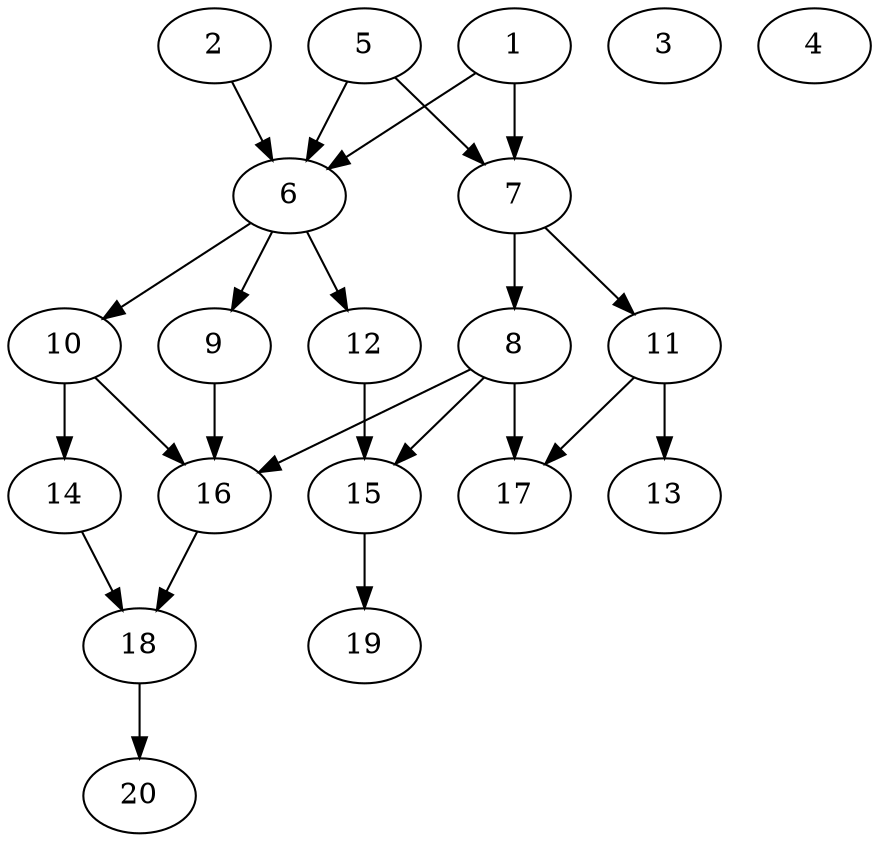 // DAG automatically generated by daggen at Wed Jul 24 22:10:09 2019
// ./daggen --dot -n 20 --ccr 0.4 --fat 0.5 --regular 0.5 --density 0.5 --mindata 5242880 --maxdata 52428800 
digraph G {
  1 [size="17456640", alpha="0.15", expect_size="6982656"] 
  1 -> 6 [size ="6982656"]
  1 -> 7 [size ="6982656"]
  2 [size="39787520", alpha="0.17", expect_size="15915008"] 
  2 -> 6 [size ="15915008"]
  3 [size="87554560", alpha="0.01", expect_size="35021824"] 
  4 [size="106270720", alpha="0.05", expect_size="42508288"] 
  5 [size="47078400", alpha="0.16", expect_size="18831360"] 
  5 -> 6 [size ="18831360"]
  5 -> 7 [size ="18831360"]
  6 [size="92354560", alpha="0.01", expect_size="36941824"] 
  6 -> 9 [size ="36941824"]
  6 -> 10 [size ="36941824"]
  6 -> 12 [size ="36941824"]
  7 [size="27745280", alpha="0.16", expect_size="11098112"] 
  7 -> 8 [size ="11098112"]
  7 -> 11 [size ="11098112"]
  8 [size="20738560", alpha="0.18", expect_size="8295424"] 
  8 -> 15 [size ="8295424"]
  8 -> 16 [size ="8295424"]
  8 -> 17 [size ="8295424"]
  9 [size="57308160", alpha="0.18", expect_size="22923264"] 
  9 -> 16 [size ="22923264"]
  10 [size="55526400", alpha="0.19", expect_size="22210560"] 
  10 -> 14 [size ="22210560"]
  10 -> 16 [size ="22210560"]
  11 [size="105239040", alpha="0.06", expect_size="42095616"] 
  11 -> 13 [size ="42095616"]
  11 -> 17 [size ="42095616"]
  12 [size="74357760", alpha="0.08", expect_size="29743104"] 
  12 -> 15 [size ="29743104"]
  13 [size="56271360", alpha="0.14", expect_size="22508544"] 
  14 [size="61555200", alpha="0.03", expect_size="24622080"] 
  14 -> 18 [size ="24622080"]
  15 [size="91950080", alpha="0.13", expect_size="36780032"] 
  15 -> 19 [size ="36780032"]
  16 [size="68090880", alpha="0.14", expect_size="27236352"] 
  16 -> 18 [size ="27236352"]
  17 [size="74705920", alpha="0.06", expect_size="29882368"] 
  18 [size="51258880", alpha="0.04", expect_size="20503552"] 
  18 -> 20 [size ="20503552"]
  19 [size="36835840", alpha="0.19", expect_size="14734336"] 
  20 [size="25077760", alpha="0.12", expect_size="10031104"] 
}
